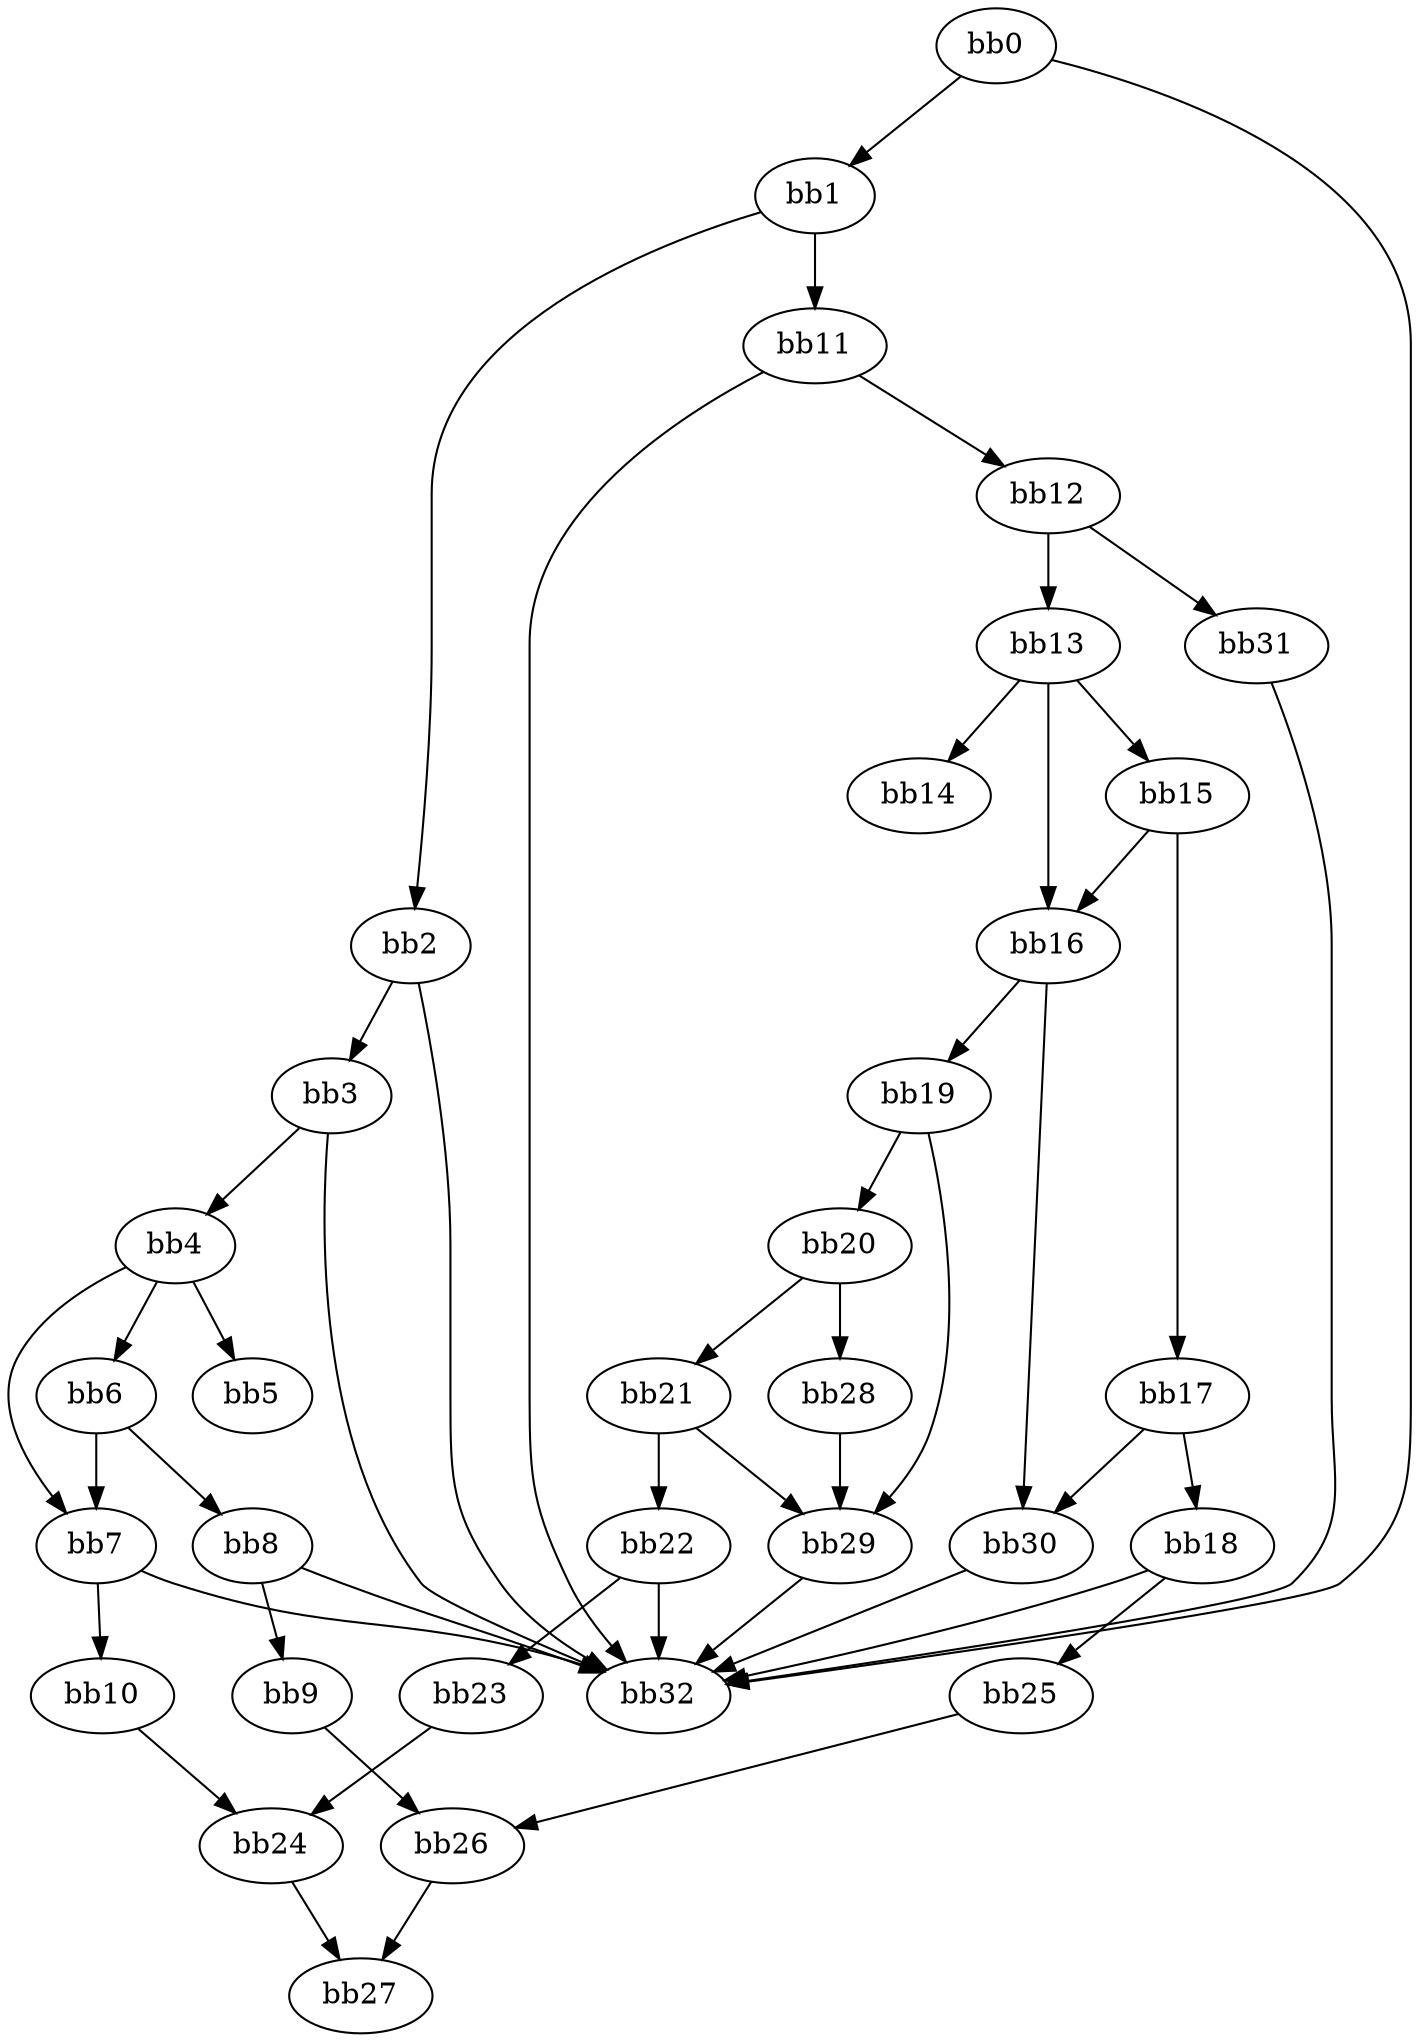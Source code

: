 digraph {
    0 [ label = "bb0\l" ]
    1 [ label = "bb1\l" ]
    2 [ label = "bb2\l" ]
    3 [ label = "bb3\l" ]
    4 [ label = "bb4\l" ]
    5 [ label = "bb5\l" ]
    6 [ label = "bb6\l" ]
    7 [ label = "bb7\l" ]
    8 [ label = "bb8\l" ]
    9 [ label = "bb9\l" ]
    10 [ label = "bb10\l" ]
    11 [ label = "bb11\l" ]
    12 [ label = "bb12\l" ]
    13 [ label = "bb13\l" ]
    14 [ label = "bb14\l" ]
    15 [ label = "bb15\l" ]
    16 [ label = "bb16\l" ]
    17 [ label = "bb17\l" ]
    18 [ label = "bb18\l" ]
    19 [ label = "bb19\l" ]
    20 [ label = "bb20\l" ]
    21 [ label = "bb21\l" ]
    22 [ label = "bb22\l" ]
    23 [ label = "bb23\l" ]
    24 [ label = "bb24\l" ]
    25 [ label = "bb25\l" ]
    26 [ label = "bb26\l" ]
    27 [ label = "bb27\l" ]
    28 [ label = "bb28\l" ]
    29 [ label = "bb29\l" ]
    30 [ label = "bb30\l" ]
    31 [ label = "bb31\l" ]
    32 [ label = "bb32\l" ]
    0 -> 1 [ ]
    0 -> 32 [ ]
    1 -> 2 [ ]
    1 -> 11 [ ]
    2 -> 3 [ ]
    2 -> 32 [ ]
    3 -> 4 [ ]
    3 -> 32 [ ]
    4 -> 5 [ ]
    4 -> 6 [ ]
    4 -> 7 [ ]
    6 -> 7 [ ]
    6 -> 8 [ ]
    7 -> 10 [ ]
    7 -> 32 [ ]
    8 -> 9 [ ]
    8 -> 32 [ ]
    9 -> 26 [ ]
    10 -> 24 [ ]
    11 -> 12 [ ]
    11 -> 32 [ ]
    12 -> 13 [ ]
    12 -> 31 [ ]
    13 -> 14 [ ]
    13 -> 15 [ ]
    13 -> 16 [ ]
    15 -> 16 [ ]
    15 -> 17 [ ]
    16 -> 19 [ ]
    16 -> 30 [ ]
    17 -> 18 [ ]
    17 -> 30 [ ]
    18 -> 25 [ ]
    18 -> 32 [ ]
    19 -> 20 [ ]
    19 -> 29 [ ]
    20 -> 21 [ ]
    20 -> 28 [ ]
    21 -> 22 [ ]
    21 -> 29 [ ]
    22 -> 23 [ ]
    22 -> 32 [ ]
    23 -> 24 [ ]
    24 -> 27 [ ]
    25 -> 26 [ ]
    26 -> 27 [ ]
    28 -> 29 [ ]
    29 -> 32 [ ]
    30 -> 32 [ ]
    31 -> 32 [ ]
}

